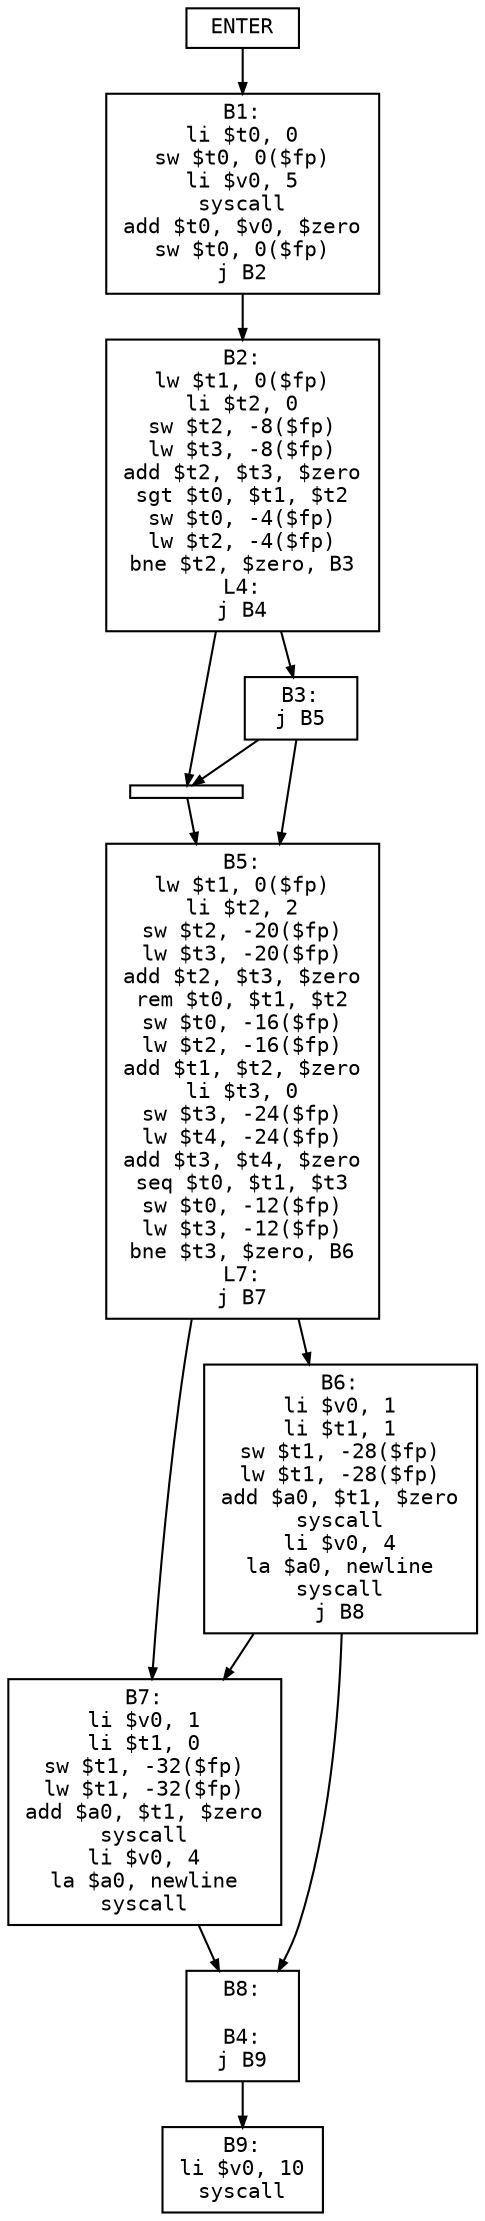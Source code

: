 digraph astgraph {
  node [shape=box, style = filled, fillcolor="white", fontsize=10, fontname="Courier", height=.09];
  ranksep=.3;
  edge [arrowsize=.5]
  node0 [label="ENTER"]
  node0 -> node1
  node1 [label="B1:
li $t0, 0
sw $t0, 0($fp)
li $v0, 5
syscall
add $t0, $v0, $zero
sw $t0, 0($fp)
j B2
"]
  node1 -> node2
  node2 [label="B2:
lw $t1, 0($fp)
li $t2, 0
sw $t2, -8($fp)
lw $t3, -8($fp)
add $t2, $t3, $zero
sgt $t0, $t1, $t2
sw $t0, -4($fp)
lw $t2, -4($fp)
bne $t2, $zero, B3
L4:
j B4
"]
  node2 -> node3
  node2 -> node4
  node3 [label="B3:
j B5
"]
  node3 -> node4
  node3 -> node5
  node4 [label=""]
  node4 -> node5
  node5 [label="B5:
lw $t1, 0($fp)
li $t2, 2
sw $t2, -20($fp)
lw $t3, -20($fp)
add $t2, $t3, $zero
rem $t0, $t1, $t2
sw $t0, -16($fp)
lw $t2, -16($fp)
add $t1, $t2, $zero
li $t3, 0
sw $t3, -24($fp)
lw $t4, -24($fp)
add $t3, $t4, $zero
seq $t0, $t1, $t3
sw $t0, -12($fp)
lw $t3, -12($fp)
bne $t3, $zero, B6
L7:
j B7
"]
  node5 -> node6
  node5 -> node7
  node6 [label="B6:
li $v0, 1
li $t1, 1
sw $t1, -28($fp)
lw $t1, -28($fp)
add $a0, $t1, $zero
syscall
li $v0, 4
la $a0, newline
syscall
j B8
"]
  node6 -> node7
  node6 -> node8
  node7 [label="B7:
li $v0, 1
li $t1, 0
sw $t1, -32($fp)
lw $t1, -32($fp)
add $a0, $t1, $zero
syscall
li $v0, 4
la $a0, newline
syscall
"]
  node7 -> node8
  node8 [label="B8:

B4:
j B9
"]
  node8 -> node9
  node9 [label="B9:
li $v0, 10
syscall"]
}
